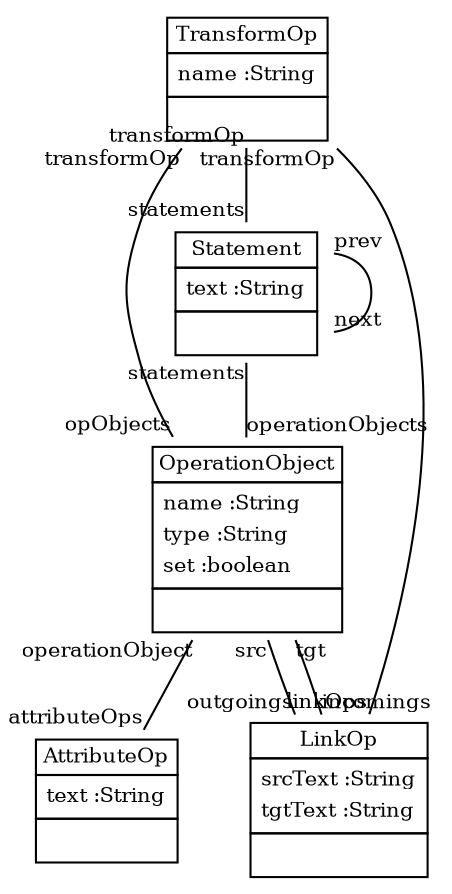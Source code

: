 
 graph ClassDiagram {
    node [shape = none, fontsize = 10]; 
    edge [fontsize = 10];
    
    
    TransformOp [label=<<table border='0' cellborder='1' cellspacing='0'> <tr> <td>TransformOp</td> </tr> <tr><td><table border='0' cellborder='0' cellspacing='0'> <tr><td align='left'>name :String</td></tr>  </table></td></tr> <tr><td><table border='0' cellborder='0' cellspacing='0'> <tr><td> </td></tr> </table></td></tr> </table>>];
    OperationObject [label=<<table border='0' cellborder='1' cellspacing='0'> <tr> <td>OperationObject</td> </tr> <tr><td><table border='0' cellborder='0' cellspacing='0'> <tr><td align='left'>name :String</td></tr> <tr><td align='left'>type :String</td></tr> <tr><td align='left'>set :boolean</td></tr>  </table></td></tr> <tr><td><table border='0' cellborder='0' cellspacing='0'> <tr><td> </td></tr> </table></td></tr> </table>>];
    AttributeOp [label=<<table border='0' cellborder='1' cellspacing='0'> <tr> <td>AttributeOp</td> </tr> <tr><td><table border='0' cellborder='0' cellspacing='0'> <tr><td align='left'>text :String</td></tr>  </table></td></tr> <tr><td><table border='0' cellborder='0' cellspacing='0'> <tr><td> </td></tr> </table></td></tr> </table>>];
    LinkOp [label=<<table border='0' cellborder='1' cellspacing='0'> <tr> <td>LinkOp</td> </tr> <tr><td><table border='0' cellborder='0' cellspacing='0'> <tr><td align='left'>srcText :String</td></tr> <tr><td align='left'>tgtText :String</td></tr>  </table></td></tr> <tr><td><table border='0' cellborder='0' cellspacing='0'> <tr><td> </td></tr> </table></td></tr> </table>>];
    Statement [label=<<table border='0' cellborder='1' cellspacing='0'> <tr> <td>Statement</td> </tr> <tr><td><table border='0' cellborder='0' cellspacing='0'> <tr><td align='left'>text :String</td></tr>  </table></td></tr> <tr><td><table border='0' cellborder='0' cellspacing='0'> <tr><td> </td></tr> </table></td></tr> </table>>];
    
    
    
    TransformOp -- OperationObject [headlabel = "opObjects" taillabel = "transformOp"];
    OperationObject -- AttributeOp [headlabel = "attributeOps" taillabel = "operationObject"];
    OperationObject -- LinkOp [headlabel = "outgoings" taillabel = "src"];
    LinkOp -- OperationObject [headlabel = "tgt" taillabel = "incomings"];
    TransformOp -- LinkOp [headlabel = "linkOps" taillabel = "transformOp"];
    Statement -- Statement [headlabel = "next" taillabel = "prev"];
    Statement -- OperationObject [headlabel = "operationObjects" taillabel = "statements"];
    TransformOp -- Statement [headlabel = "statements" taillabel = "transformOp"];
}

